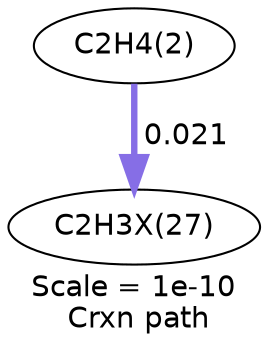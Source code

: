 digraph reaction_paths {
center=1;
s5 -> s33[fontname="Helvetica", style="setlinewidth(3.08)", arrowsize=1.54, color="0.7, 0.521, 0.9"
, label=" 0.021"];
s5 [ fontname="Helvetica", label="C2H4(2)"];
s33 [ fontname="Helvetica", label="C2H3X(27)"];
 label = "Scale = 1e-10\l Crxn path";
 fontname = "Helvetica";
}
